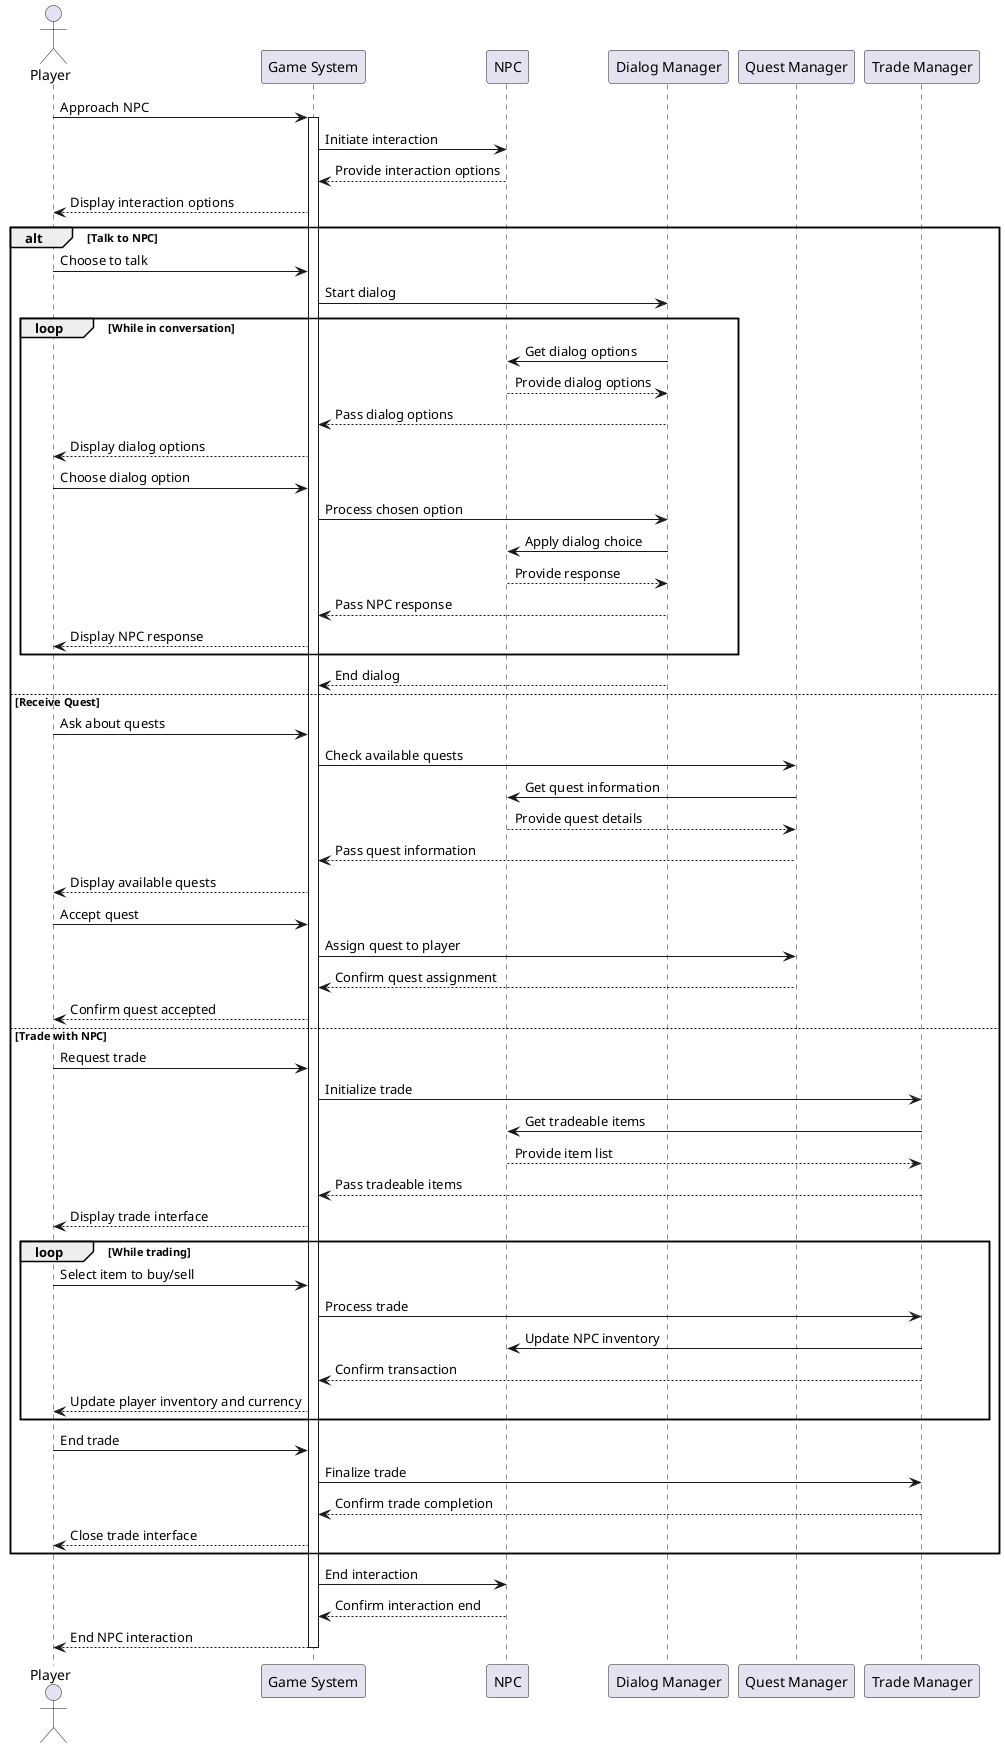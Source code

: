 @startuml
actor Player
participant "Game System" as Game
participant "NPC" as NPC
participant "Dialog Manager" as DialogMgr
participant "Quest Manager" as QuestMgr
participant "Trade Manager" as TradeMgr

Player -> Game: Approach NPC
activate Game
Game -> NPC: Initiate interaction
NPC --> Game: Provide interaction options

Game --> Player: Display interaction options

alt Talk to NPC
    Player -> Game: Choose to talk
    Game -> DialogMgr: Start dialog
    
    loop While in conversation
        DialogMgr -> NPC: Get dialog options
        NPC --> DialogMgr: Provide dialog options
        DialogMgr --> Game: Pass dialog options
        Game --> Player: Display dialog options
        Player -> Game: Choose dialog option
        Game -> DialogMgr: Process chosen option
        DialogMgr -> NPC: Apply dialog choice
        NPC --> DialogMgr: Provide response
        DialogMgr --> Game: Pass NPC response
        Game --> Player: Display NPC response
    end
    
    DialogMgr --> Game: End dialog
    
else Receive Quest
    Player -> Game: Ask about quests
    Game -> QuestMgr: Check available quests
    QuestMgr -> NPC: Get quest information
    NPC --> QuestMgr: Provide quest details
    QuestMgr --> Game: Pass quest information
    Game --> Player: Display available quests
    Player -> Game: Accept quest
    Game -> QuestMgr: Assign quest to player
    QuestMgr --> Game: Confirm quest assignment
    Game --> Player: Confirm quest accepted
    
else Trade with NPC
    Player -> Game: Request trade
    Game -> TradeMgr: Initialize trade
    TradeMgr -> NPC: Get tradeable items
    NPC --> TradeMgr: Provide item list
    TradeMgr --> Game: Pass tradeable items
    Game --> Player: Display trade interface
    
    loop While trading
        Player -> Game: Select item to buy/sell
        Game -> TradeMgr: Process trade
        TradeMgr -> NPC: Update NPC inventory
        TradeMgr --> Game: Confirm transaction
        Game --> Player: Update player inventory and currency
    end
    
    Player -> Game: End trade
    Game -> TradeMgr: Finalize trade
    TradeMgr --> Game: Confirm trade completion
    Game --> Player: Close trade interface
end

Game -> NPC: End interaction
NPC --> Game: Confirm interaction end
Game --> Player: End NPC interaction

deactivate Game
@enduml
